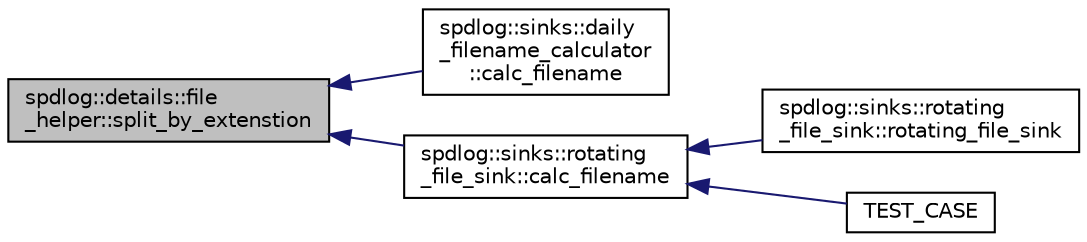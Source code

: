 digraph "spdlog::details::file_helper::split_by_extenstion"
{
  edge [fontname="Helvetica",fontsize="10",labelfontname="Helvetica",labelfontsize="10"];
  node [fontname="Helvetica",fontsize="10",shape=record];
  rankdir="LR";
  Node1 [label="spdlog::details::file\l_helper::split_by_extenstion",height=0.2,width=0.4,color="black", fillcolor="grey75", style="filled" fontcolor="black"];
  Node1 -> Node2 [dir="back",color="midnightblue",fontsize="10",style="solid",fontname="Helvetica"];
  Node2 [label="spdlog::sinks::daily\l_filename_calculator\l::calc_filename",height=0.2,width=0.4,color="black", fillcolor="white", style="filled",URL="$structspdlog_1_1sinks_1_1daily__filename__calculator.html#ae8461e586d3426987a3b11a00b158db2"];
  Node1 -> Node3 [dir="back",color="midnightblue",fontsize="10",style="solid",fontname="Helvetica"];
  Node3 [label="spdlog::sinks::rotating\l_file_sink::calc_filename",height=0.2,width=0.4,color="black", fillcolor="white", style="filled",URL="$classspdlog_1_1sinks_1_1rotating__file__sink.html#a05d77d7013bc54f55cac702c122ac1c9"];
  Node3 -> Node4 [dir="back",color="midnightblue",fontsize="10",style="solid",fontname="Helvetica"];
  Node4 [label="spdlog::sinks::rotating\l_file_sink::rotating_file_sink",height=0.2,width=0.4,color="black", fillcolor="white", style="filled",URL="$classspdlog_1_1sinks_1_1rotating__file__sink.html#a0e754181168b32e8b1b60b82c35179e8"];
  Node3 -> Node5 [dir="back",color="midnightblue",fontsize="10",style="solid",fontname="Helvetica"];
  Node5 [label="TEST_CASE",height=0.2,width=0.4,color="black", fillcolor="white", style="filled",URL="$test__file__logging_8cpp.html#ac2b35dc0f728d653edf72bc38bd163bc"];
}
